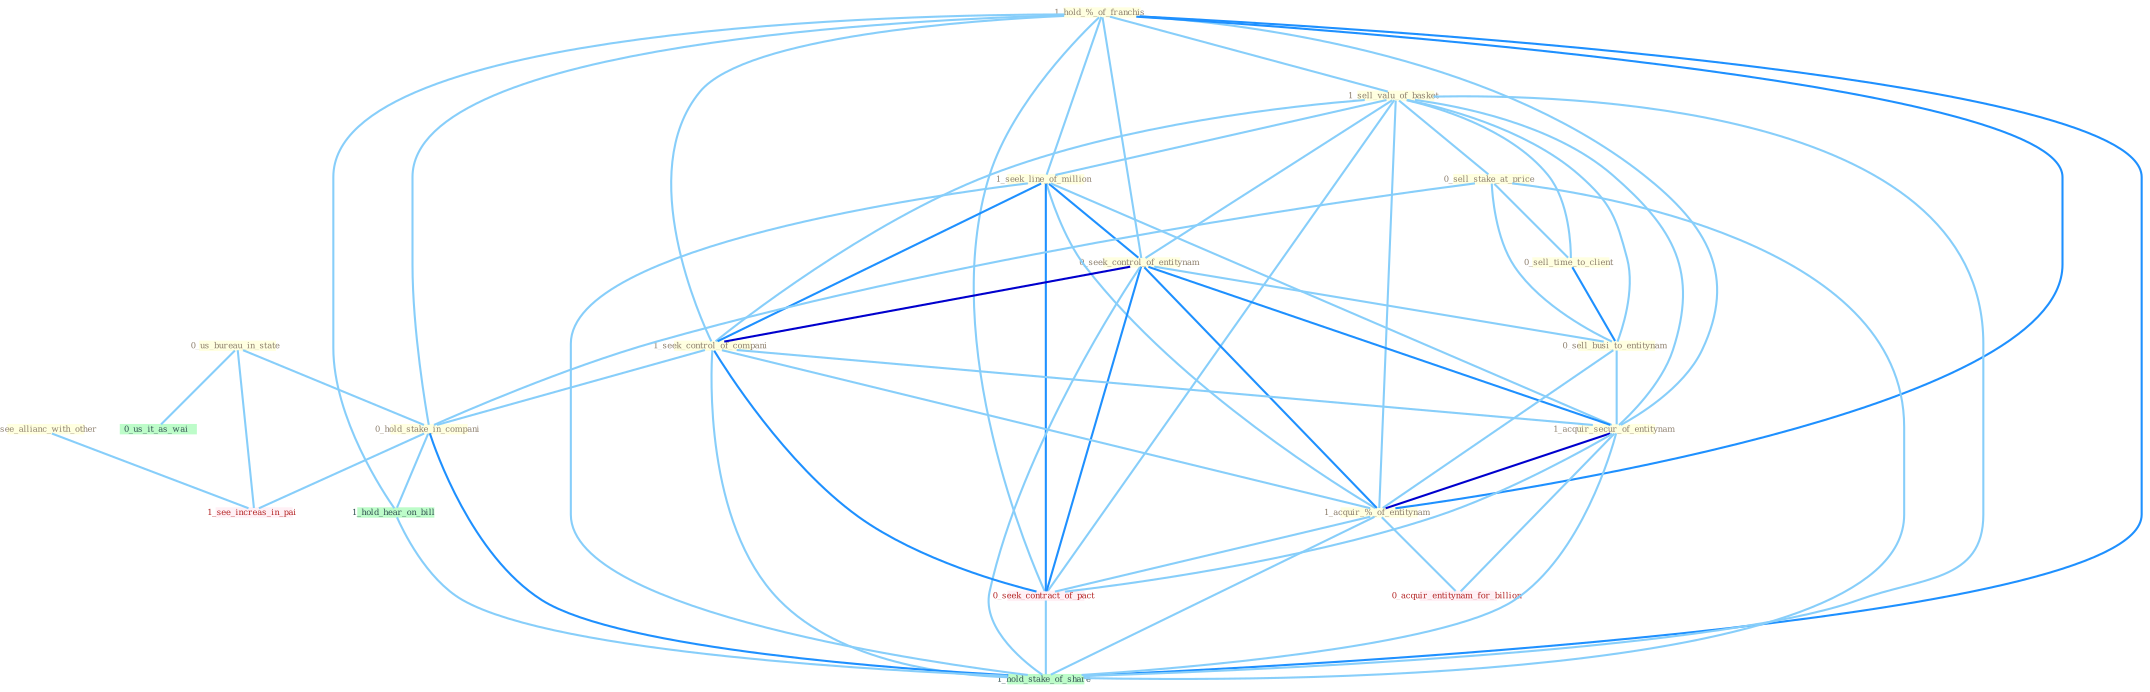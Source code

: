 Graph G{ 
    node
    [shape=polygon,style=filled,width=.5,height=.06,color="#BDFCC9",fixedsize=true,fontsize=4,
    fontcolor="#2f4f4f"];
    {node
    [color="#ffffe0", fontcolor="#8b7d6b"] "0_us_bureau_in_state " "1_hold_%_of_franchis " "1_sell_valu_of_basket " "1_seek_line_of_million " "0_seek_control_of_entitynam " "0_sell_stake_at_price " "0_sell_time_to_client " "0_sell_busi_to_entitynam " "1_seek_control_of_compani " "1_acquir_secur_of_entitynam " "1_acquir_%_of_entitynam " "1_see_allianc_with_other " "0_hold_stake_in_compani "}
{node [color="#fff0f5", fontcolor="#b22222"] "0_seek_contract_of_pact " "0_acquir_entitynam_for_billion " "1_see_increas_in_pai "}
edge [color="#B0E2FF"];

	"0_us_bureau_in_state " -- "0_hold_stake_in_compani " [w="1", color="#87cefa" ];
	"0_us_bureau_in_state " -- "0_us_it_as_wai " [w="1", color="#87cefa" ];
	"0_us_bureau_in_state " -- "1_see_increas_in_pai " [w="1", color="#87cefa" ];
	"1_hold_%_of_franchis " -- "1_sell_valu_of_basket " [w="1", color="#87cefa" ];
	"1_hold_%_of_franchis " -- "1_seek_line_of_million " [w="1", color="#87cefa" ];
	"1_hold_%_of_franchis " -- "0_seek_control_of_entitynam " [w="1", color="#87cefa" ];
	"1_hold_%_of_franchis " -- "1_seek_control_of_compani " [w="1", color="#87cefa" ];
	"1_hold_%_of_franchis " -- "1_acquir_secur_of_entitynam " [w="1", color="#87cefa" ];
	"1_hold_%_of_franchis " -- "1_acquir_%_of_entitynam " [w="2", color="#1e90ff" , len=0.8];
	"1_hold_%_of_franchis " -- "0_hold_stake_in_compani " [w="1", color="#87cefa" ];
	"1_hold_%_of_franchis " -- "0_seek_contract_of_pact " [w="1", color="#87cefa" ];
	"1_hold_%_of_franchis " -- "1_hold_hear_on_bill " [w="1", color="#87cefa" ];
	"1_hold_%_of_franchis " -- "1_hold_stake_of_share " [w="2", color="#1e90ff" , len=0.8];
	"1_sell_valu_of_basket " -- "1_seek_line_of_million " [w="1", color="#87cefa" ];
	"1_sell_valu_of_basket " -- "0_seek_control_of_entitynam " [w="1", color="#87cefa" ];
	"1_sell_valu_of_basket " -- "0_sell_stake_at_price " [w="1", color="#87cefa" ];
	"1_sell_valu_of_basket " -- "0_sell_time_to_client " [w="1", color="#87cefa" ];
	"1_sell_valu_of_basket " -- "0_sell_busi_to_entitynam " [w="1", color="#87cefa" ];
	"1_sell_valu_of_basket " -- "1_seek_control_of_compani " [w="1", color="#87cefa" ];
	"1_sell_valu_of_basket " -- "1_acquir_secur_of_entitynam " [w="1", color="#87cefa" ];
	"1_sell_valu_of_basket " -- "1_acquir_%_of_entitynam " [w="1", color="#87cefa" ];
	"1_sell_valu_of_basket " -- "0_seek_contract_of_pact " [w="1", color="#87cefa" ];
	"1_sell_valu_of_basket " -- "1_hold_stake_of_share " [w="1", color="#87cefa" ];
	"1_seek_line_of_million " -- "0_seek_control_of_entitynam " [w="2", color="#1e90ff" , len=0.8];
	"1_seek_line_of_million " -- "1_seek_control_of_compani " [w="2", color="#1e90ff" , len=0.8];
	"1_seek_line_of_million " -- "1_acquir_secur_of_entitynam " [w="1", color="#87cefa" ];
	"1_seek_line_of_million " -- "1_acquir_%_of_entitynam " [w="1", color="#87cefa" ];
	"1_seek_line_of_million " -- "0_seek_contract_of_pact " [w="2", color="#1e90ff" , len=0.8];
	"1_seek_line_of_million " -- "1_hold_stake_of_share " [w="1", color="#87cefa" ];
	"0_seek_control_of_entitynam " -- "0_sell_busi_to_entitynam " [w="1", color="#87cefa" ];
	"0_seek_control_of_entitynam " -- "1_seek_control_of_compani " [w="3", color="#0000cd" , len=0.6];
	"0_seek_control_of_entitynam " -- "1_acquir_secur_of_entitynam " [w="2", color="#1e90ff" , len=0.8];
	"0_seek_control_of_entitynam " -- "1_acquir_%_of_entitynam " [w="2", color="#1e90ff" , len=0.8];
	"0_seek_control_of_entitynam " -- "0_seek_contract_of_pact " [w="2", color="#1e90ff" , len=0.8];
	"0_seek_control_of_entitynam " -- "1_hold_stake_of_share " [w="1", color="#87cefa" ];
	"0_sell_stake_at_price " -- "0_sell_time_to_client " [w="1", color="#87cefa" ];
	"0_sell_stake_at_price " -- "0_sell_busi_to_entitynam " [w="1", color="#87cefa" ];
	"0_sell_stake_at_price " -- "0_hold_stake_in_compani " [w="1", color="#87cefa" ];
	"0_sell_stake_at_price " -- "1_hold_stake_of_share " [w="1", color="#87cefa" ];
	"0_sell_time_to_client " -- "0_sell_busi_to_entitynam " [w="2", color="#1e90ff" , len=0.8];
	"0_sell_busi_to_entitynam " -- "1_acquir_secur_of_entitynam " [w="1", color="#87cefa" ];
	"0_sell_busi_to_entitynam " -- "1_acquir_%_of_entitynam " [w="1", color="#87cefa" ];
	"1_seek_control_of_compani " -- "1_acquir_secur_of_entitynam " [w="1", color="#87cefa" ];
	"1_seek_control_of_compani " -- "1_acquir_%_of_entitynam " [w="1", color="#87cefa" ];
	"1_seek_control_of_compani " -- "0_hold_stake_in_compani " [w="1", color="#87cefa" ];
	"1_seek_control_of_compani " -- "0_seek_contract_of_pact " [w="2", color="#1e90ff" , len=0.8];
	"1_seek_control_of_compani " -- "1_hold_stake_of_share " [w="1", color="#87cefa" ];
	"1_acquir_secur_of_entitynam " -- "1_acquir_%_of_entitynam " [w="3", color="#0000cd" , len=0.6];
	"1_acquir_secur_of_entitynam " -- "0_seek_contract_of_pact " [w="1", color="#87cefa" ];
	"1_acquir_secur_of_entitynam " -- "0_acquir_entitynam_for_billion " [w="1", color="#87cefa" ];
	"1_acquir_secur_of_entitynam " -- "1_hold_stake_of_share " [w="1", color="#87cefa" ];
	"1_acquir_%_of_entitynam " -- "0_seek_contract_of_pact " [w="1", color="#87cefa" ];
	"1_acquir_%_of_entitynam " -- "0_acquir_entitynam_for_billion " [w="1", color="#87cefa" ];
	"1_acquir_%_of_entitynam " -- "1_hold_stake_of_share " [w="1", color="#87cefa" ];
	"1_see_allianc_with_other " -- "1_see_increas_in_pai " [w="1", color="#87cefa" ];
	"0_hold_stake_in_compani " -- "1_see_increas_in_pai " [w="1", color="#87cefa" ];
	"0_hold_stake_in_compani " -- "1_hold_hear_on_bill " [w="1", color="#87cefa" ];
	"0_hold_stake_in_compani " -- "1_hold_stake_of_share " [w="2", color="#1e90ff" , len=0.8];
	"0_seek_contract_of_pact " -- "1_hold_stake_of_share " [w="1", color="#87cefa" ];
	"1_hold_hear_on_bill " -- "1_hold_stake_of_share " [w="1", color="#87cefa" ];
}